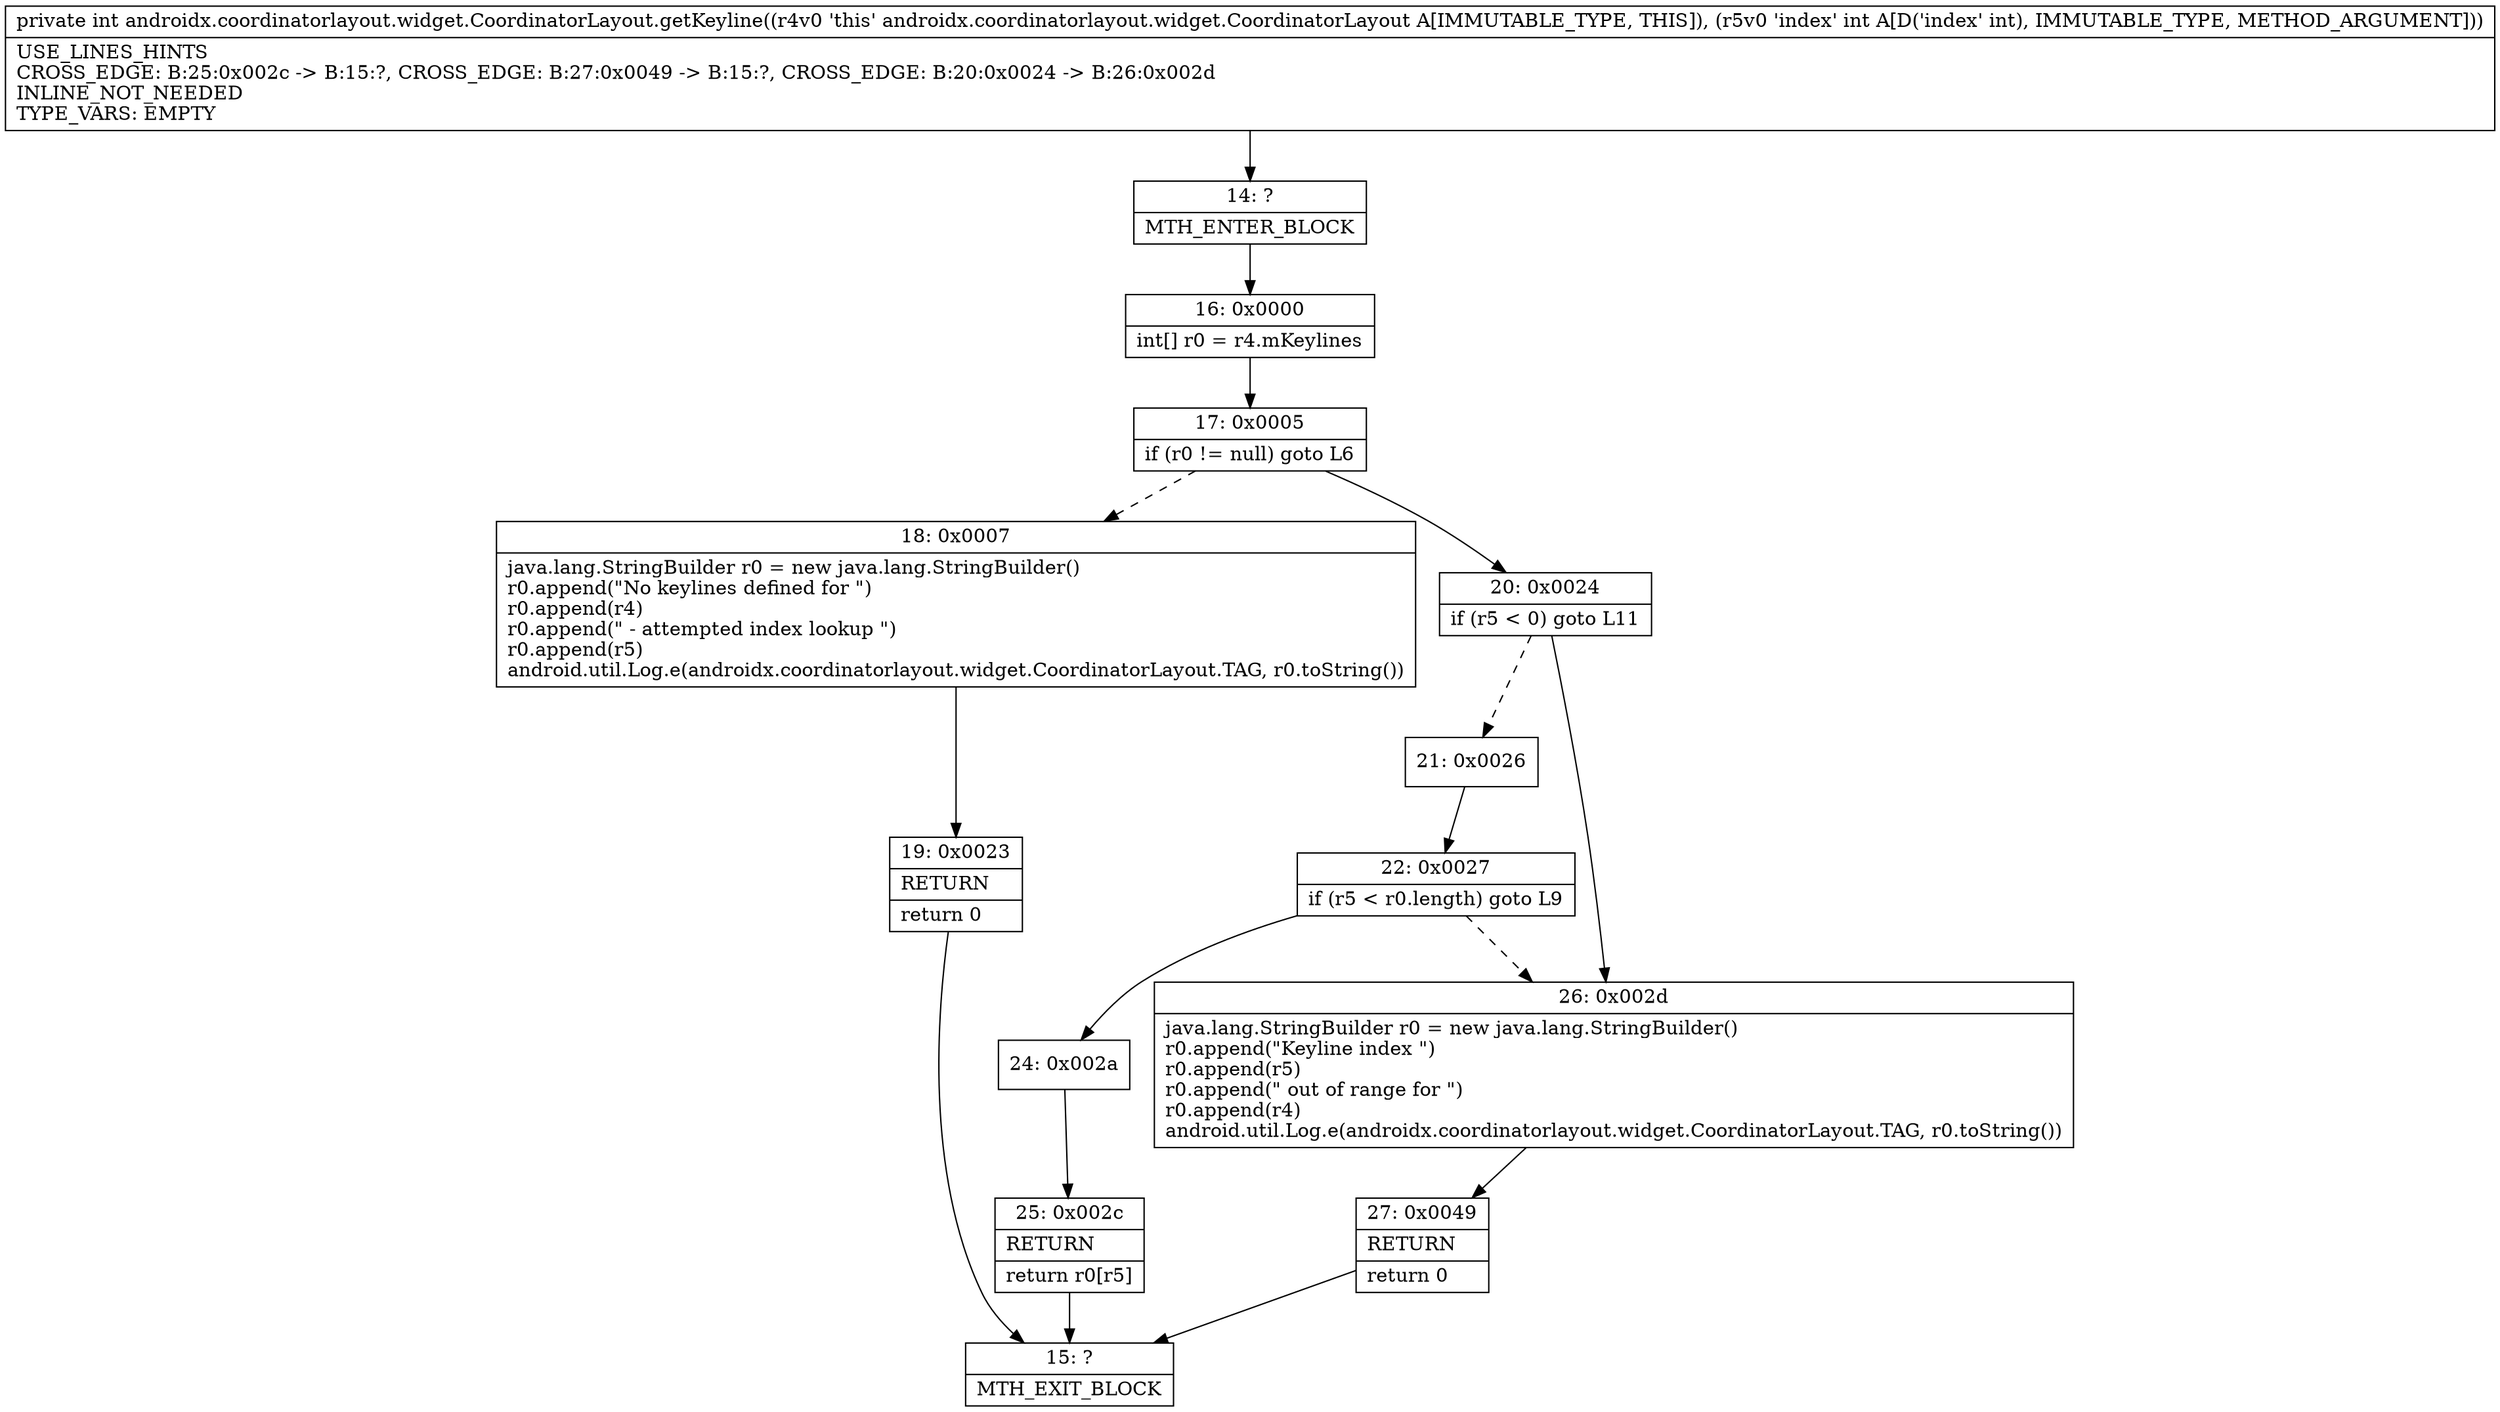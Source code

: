 digraph "CFG forandroidx.coordinatorlayout.widget.CoordinatorLayout.getKeyline(I)I" {
Node_14 [shape=record,label="{14\:\ ?|MTH_ENTER_BLOCK\l}"];
Node_16 [shape=record,label="{16\:\ 0x0000|int[] r0 = r4.mKeylines\l}"];
Node_17 [shape=record,label="{17\:\ 0x0005|if (r0 != null) goto L6\l}"];
Node_18 [shape=record,label="{18\:\ 0x0007|java.lang.StringBuilder r0 = new java.lang.StringBuilder()\lr0.append(\"No keylines defined for \")\lr0.append(r4)\lr0.append(\" \- attempted index lookup \")\lr0.append(r5)\landroid.util.Log.e(androidx.coordinatorlayout.widget.CoordinatorLayout.TAG, r0.toString())\l}"];
Node_19 [shape=record,label="{19\:\ 0x0023|RETURN\l|return 0\l}"];
Node_15 [shape=record,label="{15\:\ ?|MTH_EXIT_BLOCK\l}"];
Node_20 [shape=record,label="{20\:\ 0x0024|if (r5 \< 0) goto L11\l}"];
Node_21 [shape=record,label="{21\:\ 0x0026}"];
Node_22 [shape=record,label="{22\:\ 0x0027|if (r5 \< r0.length) goto L9\l}"];
Node_24 [shape=record,label="{24\:\ 0x002a}"];
Node_25 [shape=record,label="{25\:\ 0x002c|RETURN\l|return r0[r5]\l}"];
Node_26 [shape=record,label="{26\:\ 0x002d|java.lang.StringBuilder r0 = new java.lang.StringBuilder()\lr0.append(\"Keyline index \")\lr0.append(r5)\lr0.append(\" out of range for \")\lr0.append(r4)\landroid.util.Log.e(androidx.coordinatorlayout.widget.CoordinatorLayout.TAG, r0.toString())\l}"];
Node_27 [shape=record,label="{27\:\ 0x0049|RETURN\l|return 0\l}"];
MethodNode[shape=record,label="{private int androidx.coordinatorlayout.widget.CoordinatorLayout.getKeyline((r4v0 'this' androidx.coordinatorlayout.widget.CoordinatorLayout A[IMMUTABLE_TYPE, THIS]), (r5v0 'index' int A[D('index' int), IMMUTABLE_TYPE, METHOD_ARGUMENT]))  | USE_LINES_HINTS\lCROSS_EDGE: B:25:0x002c \-\> B:15:?, CROSS_EDGE: B:27:0x0049 \-\> B:15:?, CROSS_EDGE: B:20:0x0024 \-\> B:26:0x002d\lINLINE_NOT_NEEDED\lTYPE_VARS: EMPTY\l}"];
MethodNode -> Node_14;Node_14 -> Node_16;
Node_16 -> Node_17;
Node_17 -> Node_18[style=dashed];
Node_17 -> Node_20;
Node_18 -> Node_19;
Node_19 -> Node_15;
Node_20 -> Node_21[style=dashed];
Node_20 -> Node_26;
Node_21 -> Node_22;
Node_22 -> Node_24;
Node_22 -> Node_26[style=dashed];
Node_24 -> Node_25;
Node_25 -> Node_15;
Node_26 -> Node_27;
Node_27 -> Node_15;
}

